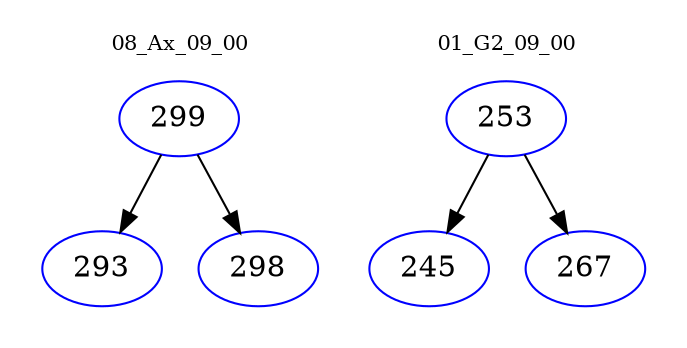 digraph{
subgraph cluster_0 {
color = white
label = "08_Ax_09_00";
fontsize=10;
T0_299 [label="299", color="blue"]
T0_299 -> T0_293 [color="black"]
T0_293 [label="293", color="blue"]
T0_299 -> T0_298 [color="black"]
T0_298 [label="298", color="blue"]
}
subgraph cluster_1 {
color = white
label = "01_G2_09_00";
fontsize=10;
T1_253 [label="253", color="blue"]
T1_253 -> T1_245 [color="black"]
T1_245 [label="245", color="blue"]
T1_253 -> T1_267 [color="black"]
T1_267 [label="267", color="blue"]
}
}
